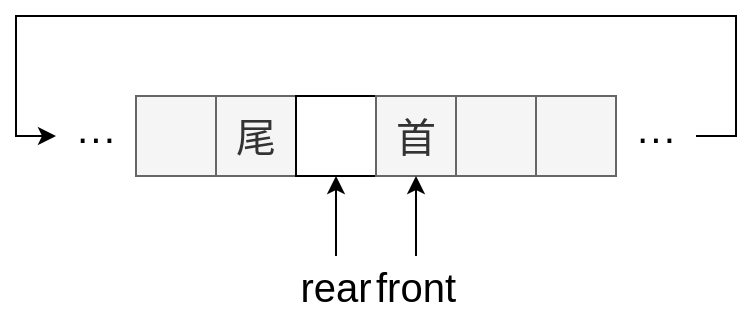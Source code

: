 <mxfile version="20.3.0" type="device" pages="2"><diagram id="IRVBYvw6bA8Sp8FbZe7k" name="循环队列判满1"><mxGraphModel dx="716" dy="474" grid="1" gridSize="10" guides="1" tooltips="1" connect="1" arrows="1" fold="1" page="1" pageScale="1" pageWidth="827" pageHeight="1169" math="0" shadow="0"><root><mxCell id="0"/><mxCell id="1" parent="0"/><mxCell id="fOEKJPHlkmxNG7jKJRCi-2" value="" style="rounded=0;whiteSpace=wrap;html=1;fillColor=#f5f5f5;fontColor=#333333;strokeColor=#666666;fontSize=20;" vertex="1" parent="1"><mxGeometry x="200" y="240" width="40" height="40" as="geometry"/></mxCell><mxCell id="fOEKJPHlkmxNG7jKJRCi-3" value="尾" style="rounded=0;whiteSpace=wrap;html=1;fillColor=#f5f5f5;fontColor=#333333;strokeColor=#666666;fontSize=20;" vertex="1" parent="1"><mxGeometry x="240" y="240" width="40" height="40" as="geometry"/></mxCell><mxCell id="fOEKJPHlkmxNG7jKJRCi-4" value="" style="rounded=0;whiteSpace=wrap;html=1;fontSize=20;" vertex="1" parent="1"><mxGeometry x="280" y="240" width="40" height="40" as="geometry"/></mxCell><mxCell id="fOEKJPHlkmxNG7jKJRCi-5" value="首" style="rounded=0;whiteSpace=wrap;html=1;fillColor=#f5f5f5;fontColor=#333333;strokeColor=#666666;fontSize=20;" vertex="1" parent="1"><mxGeometry x="320" y="240" width="40" height="40" as="geometry"/></mxCell><mxCell id="fOEKJPHlkmxNG7jKJRCi-6" value="" style="rounded=0;whiteSpace=wrap;html=1;fillColor=#f5f5f5;fontColor=#333333;strokeColor=#666666;fontSize=20;" vertex="1" parent="1"><mxGeometry x="360" y="240" width="40" height="40" as="geometry"/></mxCell><mxCell id="fOEKJPHlkmxNG7jKJRCi-7" value="" style="rounded=0;whiteSpace=wrap;html=1;fillColor=#f5f5f5;fontColor=#333333;strokeColor=#666666;fontSize=20;" vertex="1" parent="1"><mxGeometry x="400" y="240" width="40" height="40" as="geometry"/></mxCell><mxCell id="fOEKJPHlkmxNG7jKJRCi-15" style="edgeStyle=orthogonalEdgeStyle;rounded=0;orthogonalLoop=1;jettySize=auto;html=1;exitX=1;exitY=0.5;exitDx=0;exitDy=0;entryX=0;entryY=0.5;entryDx=0;entryDy=0;fontSize=20;" edge="1" parent="1"><mxGeometry relative="1" as="geometry"><mxPoint x="480" y="260" as="sourcePoint"/><mxPoint x="160.0" y="260" as="targetPoint"/><Array as="points"><mxPoint x="500" y="260"/><mxPoint x="500" y="200"/><mxPoint x="140" y="200"/><mxPoint x="140" y="260"/></Array></mxGeometry></mxCell><mxCell id="fOEKJPHlkmxNG7jKJRCi-12" style="edgeStyle=orthogonalEdgeStyle;rounded=0;orthogonalLoop=1;jettySize=auto;html=1;exitX=0.5;exitY=0;exitDx=0;exitDy=0;entryX=0.5;entryY=1;entryDx=0;entryDy=0;fontSize=20;" edge="1" parent="1" source="fOEKJPHlkmxNG7jKJRCi-10" target="fOEKJPHlkmxNG7jKJRCi-4"><mxGeometry relative="1" as="geometry"/></mxCell><mxCell id="fOEKJPHlkmxNG7jKJRCi-10" value="rear" style="text;html=1;strokeColor=none;fillColor=none;align=center;verticalAlign=middle;whiteSpace=wrap;rounded=0;fontSize=20;" vertex="1" parent="1"><mxGeometry x="280" y="320" width="40" height="30" as="geometry"/></mxCell><mxCell id="fOEKJPHlkmxNG7jKJRCi-14" style="edgeStyle=orthogonalEdgeStyle;rounded=0;orthogonalLoop=1;jettySize=auto;html=1;exitX=0.5;exitY=0;exitDx=0;exitDy=0;entryX=0.5;entryY=1;entryDx=0;entryDy=0;fontSize=20;" edge="1" parent="1" source="fOEKJPHlkmxNG7jKJRCi-13" target="fOEKJPHlkmxNG7jKJRCi-5"><mxGeometry relative="1" as="geometry"/></mxCell><mxCell id="fOEKJPHlkmxNG7jKJRCi-13" value="front" style="text;html=1;strokeColor=none;fillColor=none;align=center;verticalAlign=middle;whiteSpace=wrap;rounded=0;fontSize=20;" vertex="1" parent="1"><mxGeometry x="320" y="320" width="40" height="30" as="geometry"/></mxCell><mxCell id="fOEKJPHlkmxNG7jKJRCi-16" value="···" style="text;html=1;strokeColor=none;fillColor=none;align=center;verticalAlign=middle;whiteSpace=wrap;rounded=0;fontSize=20;" vertex="1" parent="1"><mxGeometry x="440" y="240" width="40" height="40" as="geometry"/></mxCell><mxCell id="fOEKJPHlkmxNG7jKJRCi-18" value="···" style="text;html=1;strokeColor=none;fillColor=none;align=center;verticalAlign=middle;whiteSpace=wrap;rounded=0;fontSize=20;" vertex="1" parent="1"><mxGeometry x="160" y="240" width="40" height="40" as="geometry"/></mxCell></root></mxGraphModel></diagram><diagram id="QaVryjNSYbrfXzlxMGMZ" name="第 2 页"><mxGraphModel dx="1038" dy="688" grid="1" gridSize="10" guides="1" tooltips="1" connect="1" arrows="1" fold="1" page="1" pageScale="1" pageWidth="827" pageHeight="1169" math="0" shadow="0"><root><mxCell id="0"/><mxCell id="1" parent="0"/><mxCell id="htmRVcaV5k_qsqWj1MnZ-1" value="" style="ellipse;whiteSpace=wrap;html=1;fontSize=20;" vertex="1" parent="1"><mxGeometry x="350" y="310" width="120" height="80" as="geometry"/></mxCell></root></mxGraphModel></diagram></mxfile>